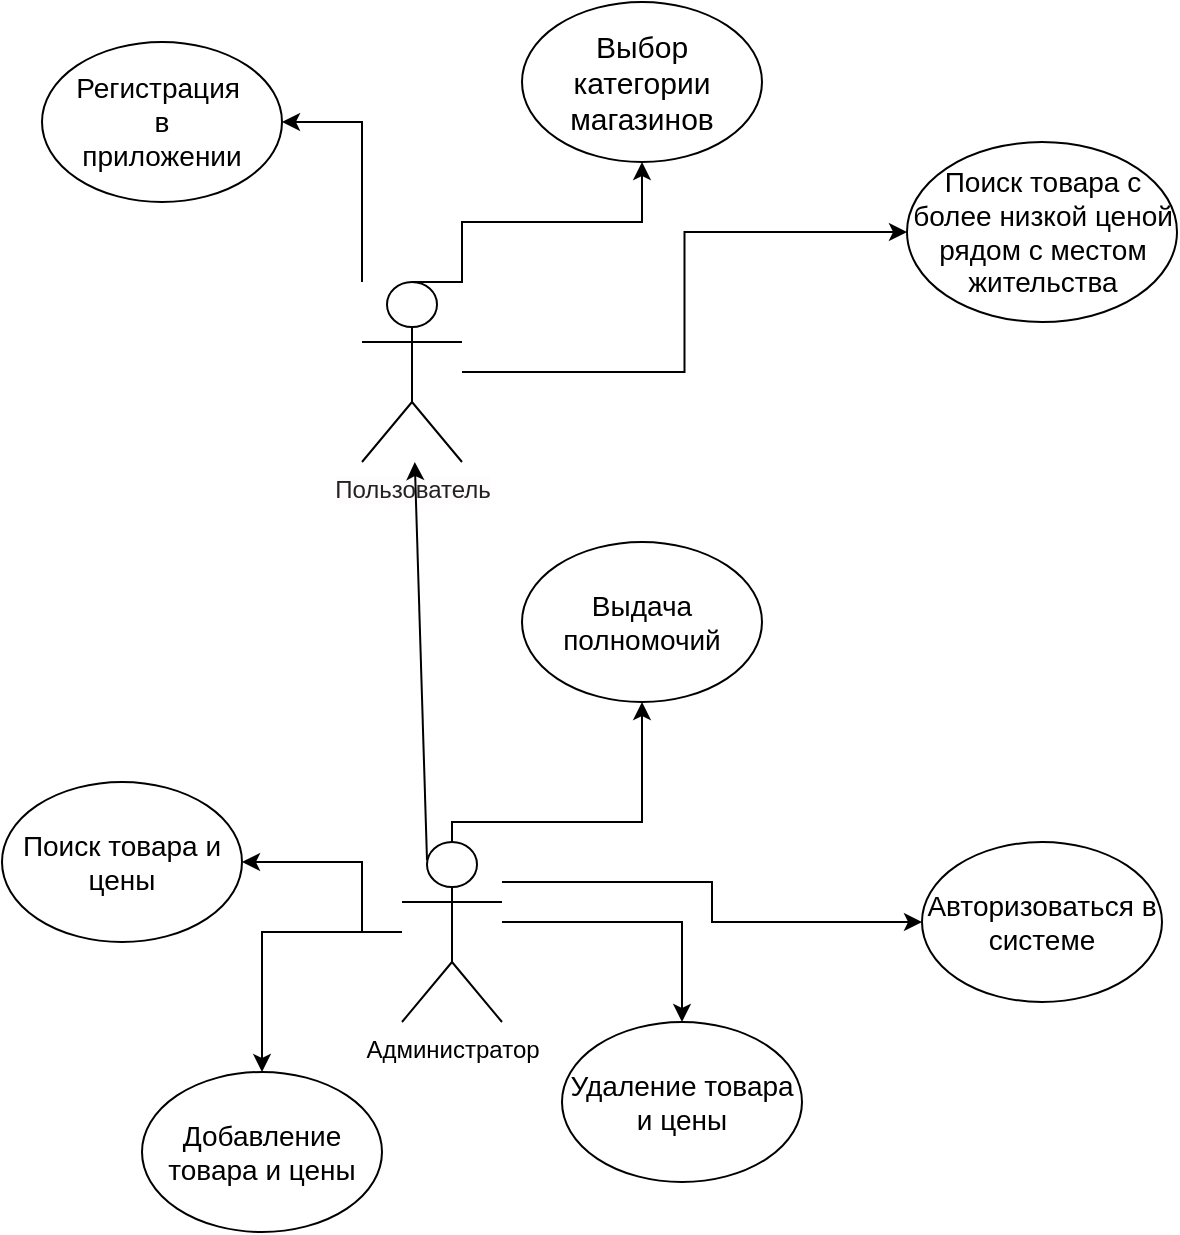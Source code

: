 <mxfile version="14.5.1" type="github">
  <diagram id="EMp8i1ytYOoWYOSHFc4I" name="Page-1">
    <mxGraphModel dx="868" dy="453" grid="1" gridSize="10" guides="1" tooltips="1" connect="1" arrows="1" fold="1" page="1" pageScale="1" pageWidth="827" pageHeight="1169" math="0" shadow="0">
      <root>
        <mxCell id="0" />
        <mxCell id="1" parent="0" />
        <mxCell id="BPmMlELdBAgBM8hU0nrf-12" value="" style="edgeStyle=orthogonalEdgeStyle;rounded=0;orthogonalLoop=1;jettySize=auto;html=1;" parent="1" source="BPmMlELdBAgBM8hU0nrf-1" target="BPmMlELdBAgBM8hU0nrf-11" edge="1">
          <mxGeometry relative="1" as="geometry">
            <Array as="points">
              <mxPoint x="220" y="280" />
            </Array>
          </mxGeometry>
        </mxCell>
        <mxCell id="BPmMlELdBAgBM8hU0nrf-14" value="" style="edgeStyle=orthogonalEdgeStyle;rounded=0;orthogonalLoop=1;jettySize=auto;html=1;fontSize=14;exitX=0.5;exitY=0;exitDx=0;exitDy=0;exitPerimeter=0;" parent="1" source="BPmMlELdBAgBM8hU0nrf-1" target="BPmMlELdBAgBM8hU0nrf-13" edge="1">
          <mxGeometry relative="1" as="geometry">
            <Array as="points">
              <mxPoint x="270" y="190" />
              <mxPoint x="270" y="160" />
              <mxPoint x="360" y="160" />
            </Array>
          </mxGeometry>
        </mxCell>
        <mxCell id="qnxIxUHPnRa2tCpQ2nH0-5" value="" style="edgeStyle=orthogonalEdgeStyle;rounded=0;orthogonalLoop=1;jettySize=auto;html=1;" edge="1" parent="1" source="BPmMlELdBAgBM8hU0nrf-1" target="qnxIxUHPnRa2tCpQ2nH0-4">
          <mxGeometry relative="1" as="geometry" />
        </mxCell>
        <mxCell id="BPmMlELdBAgBM8hU0nrf-1" value="&lt;font color=&quot;#222222&quot; style=&quot;background-color: rgb(255 , 252 , 253)&quot;&gt;Пользователь&lt;/font&gt;" style="shape=umlActor;verticalLabelPosition=bottom;verticalAlign=top;html=1;outlineConnect=0;labelBorderColor=none;" parent="1" vertex="1">
          <mxGeometry x="220" y="190" width="50" height="90" as="geometry" />
        </mxCell>
        <mxCell id="qnxIxUHPnRa2tCpQ2nH0-3" value="" style="edgeStyle=orthogonalEdgeStyle;rounded=0;orthogonalLoop=1;jettySize=auto;html=1;" edge="1" parent="1" source="BPmMlELdBAgBM8hU0nrf-2" target="qnxIxUHPnRa2tCpQ2nH0-2">
          <mxGeometry relative="1" as="geometry">
            <Array as="points">
              <mxPoint x="220" y="515" />
              <mxPoint x="220" y="480" />
            </Array>
          </mxGeometry>
        </mxCell>
        <mxCell id="qnxIxUHPnRa2tCpQ2nH0-7" value="" style="edgeStyle=orthogonalEdgeStyle;rounded=0;orthogonalLoop=1;jettySize=auto;html=1;" edge="1" parent="1" source="BPmMlELdBAgBM8hU0nrf-2" target="qnxIxUHPnRa2tCpQ2nH0-6">
          <mxGeometry relative="1" as="geometry" />
        </mxCell>
        <mxCell id="qnxIxUHPnRa2tCpQ2nH0-9" value="" style="edgeStyle=orthogonalEdgeStyle;rounded=0;orthogonalLoop=1;jettySize=auto;html=1;" edge="1" parent="1" source="BPmMlELdBAgBM8hU0nrf-2" target="qnxIxUHPnRa2tCpQ2nH0-8">
          <mxGeometry relative="1" as="geometry">
            <Array as="points">
              <mxPoint x="380" y="510" />
            </Array>
          </mxGeometry>
        </mxCell>
        <mxCell id="qnxIxUHPnRa2tCpQ2nH0-11" value="" style="edgeStyle=orthogonalEdgeStyle;rounded=0;orthogonalLoop=1;jettySize=auto;html=1;fontSize=14;" edge="1" parent="1" source="BPmMlELdBAgBM8hU0nrf-2" target="qnxIxUHPnRa2tCpQ2nH0-10">
          <mxGeometry relative="1" as="geometry">
            <Array as="points">
              <mxPoint x="395" y="490" />
              <mxPoint x="395" y="510" />
            </Array>
          </mxGeometry>
        </mxCell>
        <mxCell id="qnxIxUHPnRa2tCpQ2nH0-17" value="" style="edgeStyle=orthogonalEdgeStyle;rounded=0;orthogonalLoop=1;jettySize=auto;html=1;fontSize=14;" edge="1" parent="1" source="BPmMlELdBAgBM8hU0nrf-2" target="qnxIxUHPnRa2tCpQ2nH0-16">
          <mxGeometry relative="1" as="geometry">
            <Array as="points">
              <mxPoint x="265" y="460" />
              <mxPoint x="360" y="460" />
            </Array>
          </mxGeometry>
        </mxCell>
        <mxCell id="BPmMlELdBAgBM8hU0nrf-2" value="Администратор&lt;br&gt;" style="shape=umlActor;verticalLabelPosition=bottom;verticalAlign=top;html=1;outlineConnect=0;" parent="1" vertex="1">
          <mxGeometry x="240" y="470" width="50" height="90" as="geometry" />
        </mxCell>
        <mxCell id="BPmMlELdBAgBM8hU0nrf-11" value="Регистрация&amp;nbsp;&lt;br&gt;в&lt;br&gt;приложении&lt;br&gt;" style="ellipse;whiteSpace=wrap;html=1;verticalAlign=middle;fontSize=14;horizontal=1;" parent="1" vertex="1">
          <mxGeometry x="60" y="70" width="120" height="80" as="geometry" />
        </mxCell>
        <mxCell id="BPmMlELdBAgBM8hU0nrf-13" value="Выбор категории магазинов" style="ellipse;whiteSpace=wrap;html=1;verticalAlign=middle;fontSize=15;" parent="1" vertex="1">
          <mxGeometry x="300" y="50" width="120" height="80" as="geometry" />
        </mxCell>
        <mxCell id="qnxIxUHPnRa2tCpQ2nH0-1" value="" style="endArrow=classic;html=1;exitX=0.25;exitY=0.1;exitDx=0;exitDy=0;exitPerimeter=0;" edge="1" parent="1" source="BPmMlELdBAgBM8hU0nrf-2" target="BPmMlELdBAgBM8hU0nrf-1">
          <mxGeometry width="50" height="50" relative="1" as="geometry">
            <mxPoint x="390" y="460" as="sourcePoint" />
            <mxPoint x="253" y="390" as="targetPoint" />
            <Array as="points" />
          </mxGeometry>
        </mxCell>
        <mxCell id="qnxIxUHPnRa2tCpQ2nH0-2" value="Поиск товара и цены" style="ellipse;whiteSpace=wrap;html=1;verticalAlign=middle;fontSize=14;" vertex="1" parent="1">
          <mxGeometry x="40" y="440" width="120" height="80" as="geometry" />
        </mxCell>
        <mxCell id="qnxIxUHPnRa2tCpQ2nH0-4" value="&lt;font style=&quot;font-size: 14px&quot;&gt;Поиск товара с более низкой ценой рядом с местом жительства&lt;/font&gt;" style="ellipse;whiteSpace=wrap;html=1;verticalAlign=middle;" vertex="1" parent="1">
          <mxGeometry x="492.5" y="120" width="135" height="90" as="geometry" />
        </mxCell>
        <mxCell id="qnxIxUHPnRa2tCpQ2nH0-6" value="Добавление товара и цены&lt;br style=&quot;font-size: 14px;&quot;&gt;" style="ellipse;whiteSpace=wrap;html=1;verticalAlign=middle;fontSize=14;" vertex="1" parent="1">
          <mxGeometry x="110" y="585" width="120" height="80" as="geometry" />
        </mxCell>
        <mxCell id="qnxIxUHPnRa2tCpQ2nH0-8" value="Удаление товара и цены" style="ellipse;whiteSpace=wrap;html=1;verticalAlign=middle;fontSize=14;" vertex="1" parent="1">
          <mxGeometry x="320" y="560" width="120" height="80" as="geometry" />
        </mxCell>
        <mxCell id="qnxIxUHPnRa2tCpQ2nH0-10" value="Авторизоваться в системе" style="ellipse;whiteSpace=wrap;html=1;verticalAlign=middle;fontSize=14;" vertex="1" parent="1">
          <mxGeometry x="500" y="470" width="120" height="80" as="geometry" />
        </mxCell>
        <mxCell id="qnxIxUHPnRa2tCpQ2nH0-16" value="&lt;span style=&quot;font-size: 14px;&quot;&gt;Выдача полномочий&lt;/span&gt;" style="ellipse;whiteSpace=wrap;html=1;verticalAlign=middle;fontSize=14;" vertex="1" parent="1">
          <mxGeometry x="300" y="320" width="120" height="80" as="geometry" />
        </mxCell>
      </root>
    </mxGraphModel>
  </diagram>
</mxfile>
